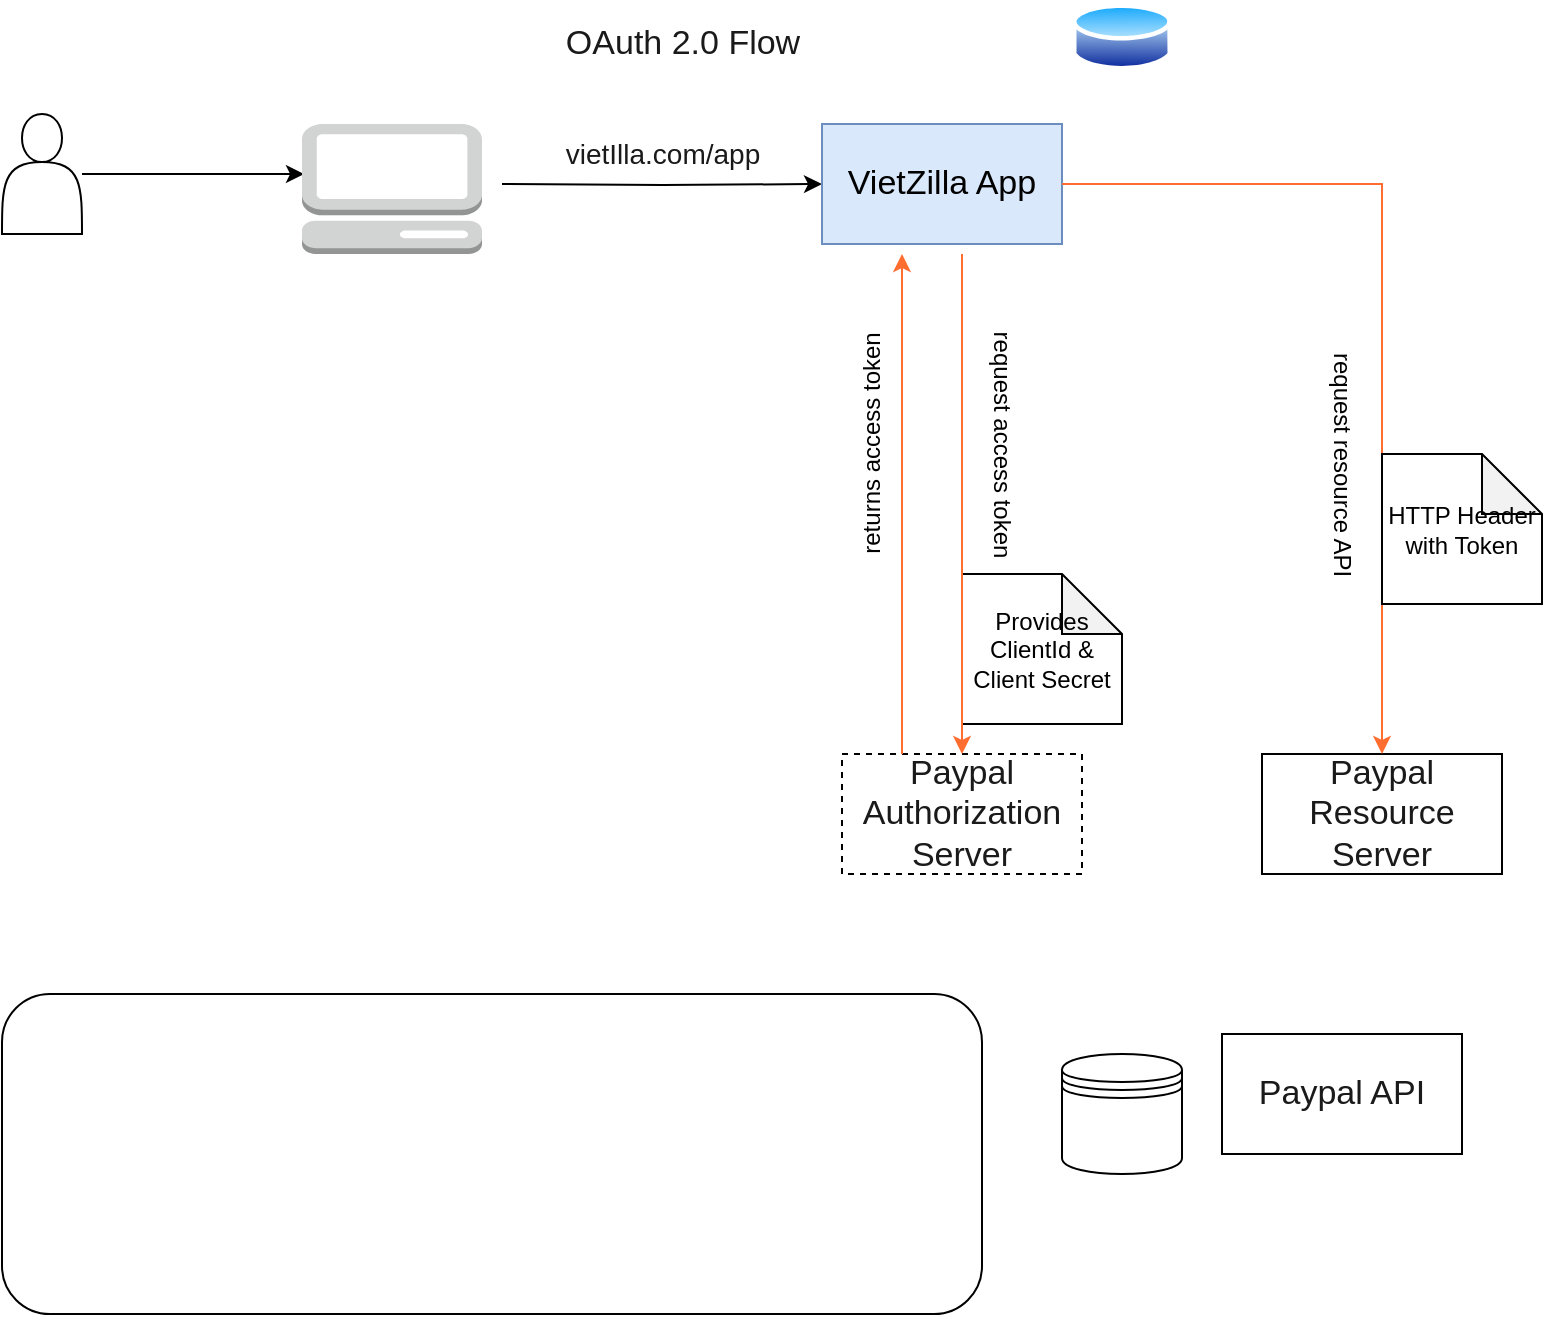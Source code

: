 <mxfile version="20.2.2" type="github">
  <diagram id="HsSSpAIMPU6miMTCkn_X" name="Page-1">
    <mxGraphModel dx="1388" dy="808" grid="1" gridSize="10" guides="1" tooltips="1" connect="1" arrows="1" fold="1" page="1" pageScale="1" pageWidth="850" pageHeight="1100" math="0" shadow="0">
      <root>
        <mxCell id="0" />
        <mxCell id="1" parent="0" />
        <mxCell id="iGsSyt_LQ1O5PGhA33Kj-2" value="&lt;font color=&quot;#1a1a1a&quot; style=&quot;font-size: 17px;&quot;&gt;OAuth 2.0 Flow&lt;/font&gt;" style="text;html=1;align=center;verticalAlign=middle;resizable=0;points=[];autosize=1;strokeColor=none;fillColor=none;" parent="1" vertex="1">
          <mxGeometry x="340" y="80" width="140" height="30" as="geometry" />
        </mxCell>
        <mxCell id="iGsSyt_LQ1O5PGhA33Kj-4" value="Paypal Authorization&lt;br&gt;Server" style="whiteSpace=wrap;html=1;fontSize=17;fontColor=#1A1A1A;dashed=1;" parent="1" vertex="1">
          <mxGeometry x="490" y="450" width="120" height="60" as="geometry" />
        </mxCell>
        <mxCell id="iGsSyt_LQ1O5PGhA33Kj-10" style="edgeStyle=orthogonalEdgeStyle;rounded=0;orthogonalLoop=1;jettySize=auto;html=1;fontSize=17;fontColor=#1A1A1A;" parent="1" source="iGsSyt_LQ1O5PGhA33Kj-6" edge="1">
          <mxGeometry relative="1" as="geometry">
            <mxPoint x="221" y="160" as="targetPoint" />
            <Array as="points">
              <mxPoint x="200" y="160" />
              <mxPoint x="200" y="160" />
            </Array>
          </mxGeometry>
        </mxCell>
        <mxCell id="iGsSyt_LQ1O5PGhA33Kj-6" value="" style="shape=actor;whiteSpace=wrap;html=1;fontSize=17;fontColor=#1A1A1A;" parent="1" vertex="1">
          <mxGeometry x="70" y="130" width="40" height="60" as="geometry" />
        </mxCell>
        <mxCell id="iGsSyt_LQ1O5PGhA33Kj-23" style="edgeStyle=orthogonalEdgeStyle;rounded=0;orthogonalLoop=1;jettySize=auto;html=1;fontSize=14;fontColor=#1A1A1A;" parent="1" target="iGsSyt_LQ1O5PGhA33Kj-22" edge="1">
          <mxGeometry relative="1" as="geometry">
            <mxPoint x="320" y="165" as="sourcePoint" />
          </mxGeometry>
        </mxCell>
        <mxCell id="iGsSyt_LQ1O5PGhA33Kj-22" value="VietZilla App" style="rounded=0;whiteSpace=wrap;html=1;fontSize=17;fillColor=#dae8fc;strokeColor=#6c8ebf;" parent="1" vertex="1">
          <mxGeometry x="480" y="135" width="120" height="60" as="geometry" />
        </mxCell>
        <mxCell id="iGsSyt_LQ1O5PGhA33Kj-25" value="&lt;span style=&quot;&quot;&gt;vietIlla.com/app&lt;/span&gt;" style="text;html=1;align=center;verticalAlign=middle;resizable=0;points=[];autosize=1;strokeColor=none;fillColor=none;fontSize=14;fontColor=#1A1A1A;" parent="1" vertex="1">
          <mxGeometry x="340" y="135" width="120" height="30" as="geometry" />
        </mxCell>
        <mxCell id="iGsSyt_LQ1O5PGhA33Kj-29" value="" style="rounded=1;whiteSpace=wrap;html=1;fontSize=14;fontColor=#1A1A1A;fillColor=none;gradientColor=#ffffff;glass=0;" parent="1" vertex="1">
          <mxGeometry x="70" y="570" width="490" height="160" as="geometry" />
        </mxCell>
        <mxCell id="vmqhQKorAQydmtORhxEq-2" value="" style="aspect=fixed;perimeter=ellipsePerimeter;html=1;align=center;shadow=0;dashed=0;spacingTop=3;image;image=img/lib/active_directory/database.svg;rounded=1;glass=0;fillColor=none;" vertex="1" parent="1">
          <mxGeometry x="605" y="73" width="50" height="37" as="geometry" />
        </mxCell>
        <mxCell id="vmqhQKorAQydmtORhxEq-3" value="" style="shape=datastore;whiteSpace=wrap;html=1;rounded=1;glass=0;fillColor=none;" vertex="1" parent="1">
          <mxGeometry x="600" y="600" width="60" height="60" as="geometry" />
        </mxCell>
        <mxCell id="vmqhQKorAQydmtORhxEq-5" value="" style="outlineConnect=0;dashed=0;verticalLabelPosition=bottom;verticalAlign=top;align=center;html=1;shape=mxgraph.aws3.management_console;fillColor=#D2D3D3;gradientColor=none;rounded=1;glass=0;" vertex="1" parent="1">
          <mxGeometry x="220" y="135" width="90" height="65" as="geometry" />
        </mxCell>
        <mxCell id="vmqhQKorAQydmtORhxEq-14" value="Paypal API" style="whiteSpace=wrap;html=1;fontSize=17;fontColor=#1A1A1A;" vertex="1" parent="1">
          <mxGeometry x="680" y="590" width="120" height="60" as="geometry" />
        </mxCell>
        <mxCell id="vmqhQKorAQydmtORhxEq-16" value="Provides ClientId &amp;amp;&lt;br&gt;Client Secret" style="shape=note;whiteSpace=wrap;html=1;backgroundOutline=1;darkOpacity=0.05;rounded=1;glass=0;fillColor=none;size=30;" vertex="1" parent="1">
          <mxGeometry x="550" y="360" width="80" height="75" as="geometry" />
        </mxCell>
        <mxCell id="vmqhQKorAQydmtORhxEq-17" value="Paypal Resource&lt;br&gt;Server" style="whiteSpace=wrap;html=1;fontSize=17;fontColor=#1A1A1A;" vertex="1" parent="1">
          <mxGeometry x="700" y="450" width="120" height="60" as="geometry" />
        </mxCell>
        <mxCell id="vmqhQKorAQydmtORhxEq-21" value="" style="endArrow=classic;html=1;rounded=0;strokeColor=#FF6E30;entryX=0.5;entryY=0;entryDx=0;entryDy=0;" edge="1" parent="1" target="iGsSyt_LQ1O5PGhA33Kj-4">
          <mxGeometry width="50" height="50" relative="1" as="geometry">
            <mxPoint x="550" y="200" as="sourcePoint" />
            <mxPoint x="400" y="350" as="targetPoint" />
          </mxGeometry>
        </mxCell>
        <mxCell id="vmqhQKorAQydmtORhxEq-22" value="request access token&lt;br&gt;" style="text;html=1;align=center;verticalAlign=middle;resizable=0;points=[];autosize=1;strokeColor=none;fillColor=none;rotation=90;" vertex="1" parent="1">
          <mxGeometry x="500" y="280" width="140" height="30" as="geometry" />
        </mxCell>
        <mxCell id="vmqhQKorAQydmtORhxEq-24" value="" style="endArrow=classic;html=1;rounded=0;strokeColor=#FF6E30;" edge="1" parent="1">
          <mxGeometry width="50" height="50" relative="1" as="geometry">
            <mxPoint x="520" y="450" as="sourcePoint" />
            <mxPoint x="520" y="200" as="targetPoint" />
            <Array as="points">
              <mxPoint x="520" y="450" />
            </Array>
          </mxGeometry>
        </mxCell>
        <mxCell id="vmqhQKorAQydmtORhxEq-25" value="returns access token&lt;br&gt;" style="text;html=1;align=center;verticalAlign=middle;resizable=0;points=[];autosize=1;strokeColor=none;fillColor=none;rotation=-90;" vertex="1" parent="1">
          <mxGeometry x="440" y="280" width="130" height="30" as="geometry" />
        </mxCell>
        <mxCell id="vmqhQKorAQydmtORhxEq-26" value="" style="endArrow=classic;html=1;rounded=0;strokeColor=#FF6E30;exitX=1;exitY=0.5;exitDx=0;exitDy=0;entryX=0.5;entryY=0;entryDx=0;entryDy=0;" edge="1" parent="1" source="iGsSyt_LQ1O5PGhA33Kj-22" target="vmqhQKorAQydmtORhxEq-17">
          <mxGeometry width="50" height="50" relative="1" as="geometry">
            <mxPoint x="760" y="440" as="sourcePoint" />
            <mxPoint x="740" y="165" as="targetPoint" />
            <Array as="points">
              <mxPoint x="760" y="165" />
            </Array>
          </mxGeometry>
        </mxCell>
        <mxCell id="vmqhQKorAQydmtORhxEq-27" value="HTTP Header&lt;br&gt;with Token" style="shape=note;whiteSpace=wrap;html=1;backgroundOutline=1;darkOpacity=0.05;rounded=1;glass=0;fillColor=none;size=30;" vertex="1" parent="1">
          <mxGeometry x="760" y="300" width="80" height="75" as="geometry" />
        </mxCell>
        <mxCell id="vmqhQKorAQydmtORhxEq-28" value="request resource API&lt;br&gt;" style="text;html=1;align=center;verticalAlign=middle;resizable=0;points=[];autosize=1;strokeColor=none;fillColor=none;rotation=90;" vertex="1" parent="1">
          <mxGeometry x="670" y="290" width="140" height="30" as="geometry" />
        </mxCell>
      </root>
    </mxGraphModel>
  </diagram>
</mxfile>
